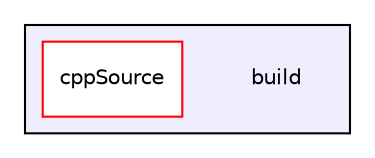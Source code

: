 digraph "build" {
  compound=true
  node [ fontsize="10", fontname="Helvetica"];
  edge [ labelfontsize="10", labelfontname="Helvetica"];
  subgraph clusterdir_4fef79e7177ba769987a8da36c892c5f {
    graph [ bgcolor="#eeeeff", pencolor="black", label="" URL="dir_4fef79e7177ba769987a8da36c892c5f.html"];
    dir_4fef79e7177ba769987a8da36c892c5f [shape=plaintext label="build"];
    dir_7afc8335c0148d5475daafbc69b8f061 [shape=box label="cppSource" color="red" fillcolor="white" style="filled" URL="dir_7afc8335c0148d5475daafbc69b8f061.html"];
  }
}
